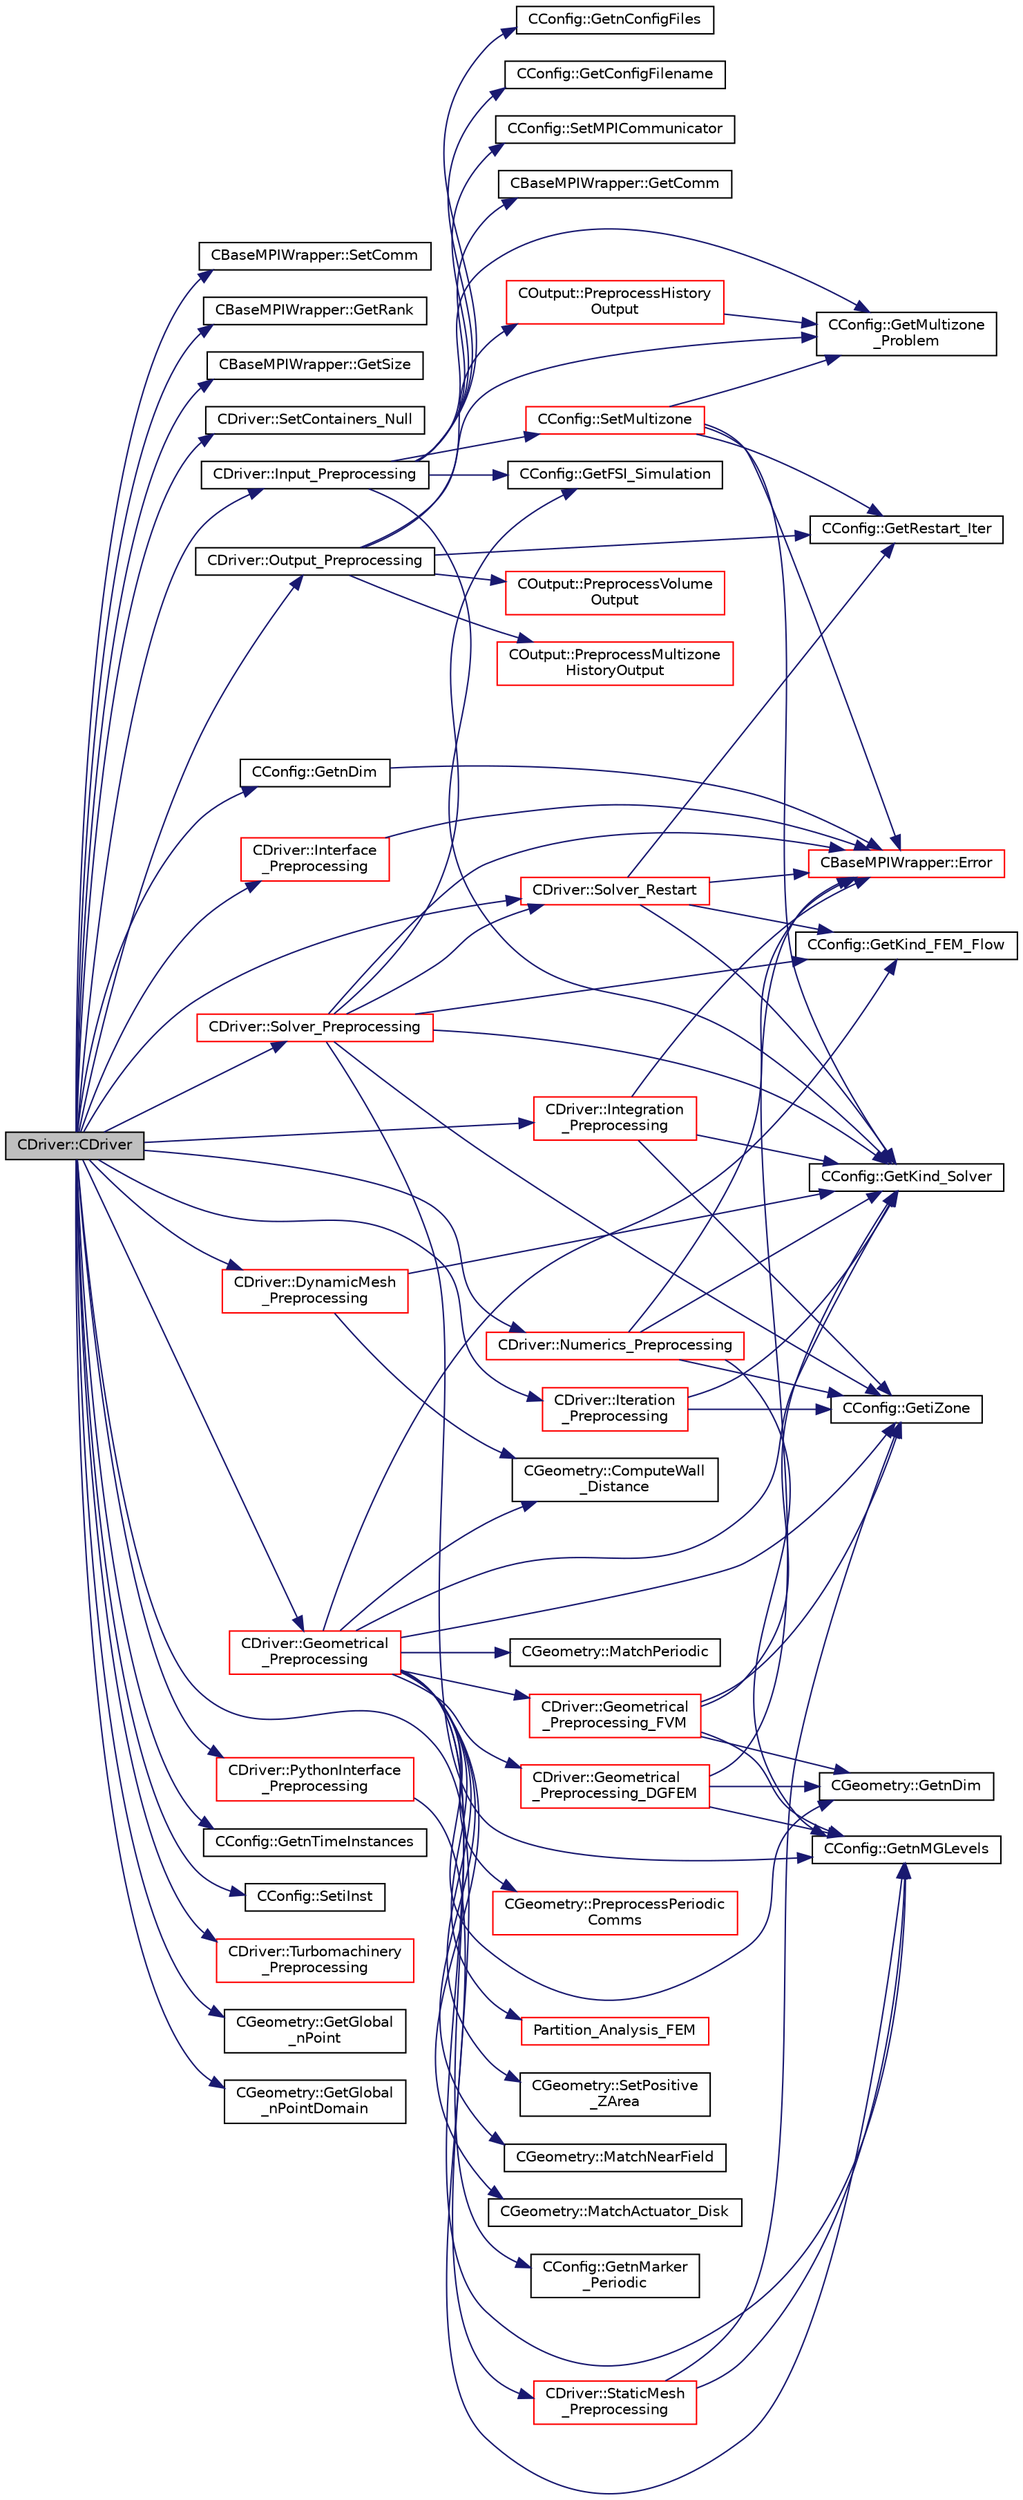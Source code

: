 digraph "CDriver::CDriver"
{
  edge [fontname="Helvetica",fontsize="10",labelfontname="Helvetica",labelfontsize="10"];
  node [fontname="Helvetica",fontsize="10",shape=record];
  rankdir="LR";
  Node0 [label="CDriver::CDriver",height=0.2,width=0.4,color="black", fillcolor="grey75", style="filled", fontcolor="black"];
  Node0 -> Node1 [color="midnightblue",fontsize="10",style="solid",fontname="Helvetica"];
  Node1 [label="CBaseMPIWrapper::SetComm",height=0.2,width=0.4,color="black", fillcolor="white", style="filled",URL="$class_c_base_m_p_i_wrapper.html#a905856173d43e72ba846f045cc7d6c21"];
  Node0 -> Node2 [color="midnightblue",fontsize="10",style="solid",fontname="Helvetica"];
  Node2 [label="CBaseMPIWrapper::GetRank",height=0.2,width=0.4,color="black", fillcolor="white", style="filled",URL="$class_c_base_m_p_i_wrapper.html#a801c6612161d6960c5cf25435f244101"];
  Node0 -> Node3 [color="midnightblue",fontsize="10",style="solid",fontname="Helvetica"];
  Node3 [label="CBaseMPIWrapper::GetSize",height=0.2,width=0.4,color="black", fillcolor="white", style="filled",URL="$class_c_base_m_p_i_wrapper.html#a1e80850252f6e4bfc8cd5275d6e3a615"];
  Node0 -> Node4 [color="midnightblue",fontsize="10",style="solid",fontname="Helvetica"];
  Node4 [label="CDriver::SetContainers_Null",height=0.2,width=0.4,color="black", fillcolor="white", style="filled",URL="$class_c_driver.html#aa7a970c2ac79bc466350834a75aab51a",tooltip="Init_Containers. "];
  Node0 -> Node5 [color="midnightblue",fontsize="10",style="solid",fontname="Helvetica"];
  Node5 [label="CDriver::Input_Preprocessing",height=0.2,width=0.4,color="black", fillcolor="white", style="filled",URL="$class_c_driver.html#a8310a8cc3f5bd3d2bb70340b44000562",tooltip="Read in the config and mesh files. "];
  Node5 -> Node6 [color="midnightblue",fontsize="10",style="solid",fontname="Helvetica"];
  Node6 [label="CConfig::GetnConfigFiles",height=0.2,width=0.4,color="black", fillcolor="white", style="filled",URL="$class_c_config.html#afdbdb94ae51f04a8da893505785588c4",tooltip="Get the number of config files. "];
  Node5 -> Node7 [color="midnightblue",fontsize="10",style="solid",fontname="Helvetica"];
  Node7 [label="CConfig::GetConfigFilename",height=0.2,width=0.4,color="black", fillcolor="white", style="filled",URL="$class_c_config.html#ab45b635f28a310c478d765f46d6aa812",tooltip="Get the filenames of the individual config files. "];
  Node5 -> Node8 [color="midnightblue",fontsize="10",style="solid",fontname="Helvetica"];
  Node8 [label="CConfig::SetMPICommunicator",height=0.2,width=0.4,color="black", fillcolor="white", style="filled",URL="$class_c_config.html#a8fe195d73ad49b5b29c7488bd01193a3",tooltip="Set the MPI communicator for SU2. "];
  Node5 -> Node9 [color="midnightblue",fontsize="10",style="solid",fontname="Helvetica"];
  Node9 [label="CBaseMPIWrapper::GetComm",height=0.2,width=0.4,color="black", fillcolor="white", style="filled",URL="$class_c_base_m_p_i_wrapper.html#adabb0218048bd2523476ca570ab84579"];
  Node5 -> Node10 [color="midnightblue",fontsize="10",style="solid",fontname="Helvetica"];
  Node10 [label="CConfig::GetMultizone\l_Problem",height=0.2,width=0.4,color="black", fillcolor="white", style="filled",URL="$class_c_config.html#ad9233b666b21e43c18592925be61cc9b",tooltip="Get whether the simulation we are running is a multizone simulation. "];
  Node5 -> Node11 [color="midnightblue",fontsize="10",style="solid",fontname="Helvetica"];
  Node11 [label="CConfig::SetMultizone",height=0.2,width=0.4,color="red", fillcolor="white", style="filled",URL="$class_c_config.html#af324a7309f26a81d9bc9025374b6b9eb",tooltip="Set multizone properties. "];
  Node11 -> Node13 [color="midnightblue",fontsize="10",style="solid",fontname="Helvetica"];
  Node13 [label="CBaseMPIWrapper::Error",height=0.2,width=0.4,color="red", fillcolor="white", style="filled",URL="$class_c_base_m_p_i_wrapper.html#a04457c47629bda56704e6a8804833eeb"];
  Node11 -> Node10 [color="midnightblue",fontsize="10",style="solid",fontname="Helvetica"];
  Node11 -> Node20 [color="midnightblue",fontsize="10",style="solid",fontname="Helvetica"];
  Node20 [label="CConfig::GetRestart_Iter",height=0.2,width=0.4,color="black", fillcolor="white", style="filled",URL="$class_c_config.html#adc13797fe94c17845a382dc34f706cfb",tooltip="Get the restart iteration. "];
  Node11 -> Node21 [color="midnightblue",fontsize="10",style="solid",fontname="Helvetica"];
  Node21 [label="CConfig::GetKind_Solver",height=0.2,width=0.4,color="black", fillcolor="white", style="filled",URL="$class_c_config.html#a0e2628fc803f14ec6179427ee02e8655",tooltip="Governing equations of the flow (it can be different from the run time equation). ..."];
  Node5 -> Node21 [color="midnightblue",fontsize="10",style="solid",fontname="Helvetica"];
  Node5 -> Node22 [color="midnightblue",fontsize="10",style="solid",fontname="Helvetica"];
  Node22 [label="CConfig::GetFSI_Simulation",height=0.2,width=0.4,color="black", fillcolor="white", style="filled",URL="$class_c_config.html#a9776c63953c047138e0f81d5b51cd895",tooltip="Check if the simulation we are running is a FSI simulation. "];
  Node0 -> Node23 [color="midnightblue",fontsize="10",style="solid",fontname="Helvetica"];
  Node23 [label="CConfig::GetnDim",height=0.2,width=0.4,color="black", fillcolor="white", style="filled",URL="$class_c_config.html#a3319ba2443ebe1c18080d12a8e751083",tooltip="Gets the number of dimensions in the mesh file. "];
  Node23 -> Node13 [color="midnightblue",fontsize="10",style="solid",fontname="Helvetica"];
  Node0 -> Node24 [color="midnightblue",fontsize="10",style="solid",fontname="Helvetica"];
  Node24 [label="CDriver::Output_Preprocessing",height=0.2,width=0.4,color="black", fillcolor="white", style="filled",URL="$class_c_driver.html#a7ca93236effb813c3af9e00688659976",tooltip="Preprocess the output container. "];
  Node24 -> Node25 [color="midnightblue",fontsize="10",style="solid",fontname="Helvetica"];
  Node25 [label="COutput::PreprocessHistory\lOutput",height=0.2,width=0.4,color="red", fillcolor="white", style="filled",URL="$class_c_output.html#afbd232d7c9236d1415382a195f6cff4e",tooltip="Preprocess the history output by setting the history fields and opening the history file..."];
  Node25 -> Node10 [color="midnightblue",fontsize="10",style="solid",fontname="Helvetica"];
  Node24 -> Node44 [color="midnightblue",fontsize="10",style="solid",fontname="Helvetica"];
  Node44 [label="COutput::PreprocessVolume\lOutput",height=0.2,width=0.4,color="red", fillcolor="white", style="filled",URL="$class_c_output.html#a449d9a56310fdb131852ced74556940d",tooltip="Preprocess the volume output by setting the requested volume output fields. "];
  Node24 -> Node10 [color="midnightblue",fontsize="10",style="solid",fontname="Helvetica"];
  Node24 -> Node46 [color="midnightblue",fontsize="10",style="solid",fontname="Helvetica"];
  Node46 [label="COutput::PreprocessMultizone\lHistoryOutput",height=0.2,width=0.4,color="red", fillcolor="white", style="filled",URL="$class_c_output.html#a638e3fa3f488f610107742dda71c1b53",tooltip="Preprocess the history output by setting the history fields and opening the history file..."];
  Node24 -> Node20 [color="midnightblue",fontsize="10",style="solid",fontname="Helvetica"];
  Node0 -> Node48 [color="midnightblue",fontsize="10",style="solid",fontname="Helvetica"];
  Node48 [label="CConfig::GetnTimeInstances",height=0.2,width=0.4,color="black", fillcolor="white", style="filled",URL="$class_c_config.html#a2e52fd45c8b5179c9cb3ce5fff935f11",tooltip="Retrieves the number of periodic time instances for Harmonic Balance. "];
  Node0 -> Node49 [color="midnightblue",fontsize="10",style="solid",fontname="Helvetica"];
  Node49 [label="CConfig::SetiInst",height=0.2,width=0.4,color="black", fillcolor="white", style="filled",URL="$class_c_config.html#a6dab8885337e23ee4cdca66b39a2e88c",tooltip="Set the current instance. "];
  Node0 -> Node50 [color="midnightblue",fontsize="10",style="solid",fontname="Helvetica"];
  Node50 [label="CDriver::Geometrical\l_Preprocessing",height=0.2,width=0.4,color="red", fillcolor="white", style="filled",URL="$class_c_driver.html#ad3d55fa299acdb779a7772bcee249004",tooltip="Construction of the edge-based data structure and the multigrid structure. "];
  Node50 -> Node51 [color="midnightblue",fontsize="10",style="solid",fontname="Helvetica"];
  Node51 [label="CConfig::GetiZone",height=0.2,width=0.4,color="black", fillcolor="white", style="filled",URL="$class_c_config.html#ac09e21f44792b38adb3f933a4426b25f",tooltip="Provides the number of varaibles. "];
  Node50 -> Node52 [color="midnightblue",fontsize="10",style="solid",fontname="Helvetica"];
  Node52 [label="CConfig::GetKind_FEM_Flow",height=0.2,width=0.4,color="black", fillcolor="white", style="filled",URL="$class_c_config.html#ab420f3ec3444474e653d0788025e3f86",tooltip="Get the kind of finite element convective numerical scheme for the flow equations. "];
  Node50 -> Node53 [color="midnightblue",fontsize="10",style="solid",fontname="Helvetica"];
  Node53 [label="CDriver::Geometrical\l_Preprocessing_DGFEM",height=0.2,width=0.4,color="red", fillcolor="white", style="filled",URL="$class_c_driver.html#a2d9ea1c3d957f03fa5e22fa55e3369a6",tooltip="Do the geometrical preprocessing for the DG FEM solver. "];
  Node53 -> Node54 [color="midnightblue",fontsize="10",style="solid",fontname="Helvetica"];
  Node54 [label="CGeometry::GetnDim",height=0.2,width=0.4,color="black", fillcolor="white", style="filled",URL="$class_c_geometry.html#a2af01006c0c4f74ba089582f1a3587fe",tooltip="Get number of coordinates. "];
  Node53 -> Node56 [color="midnightblue",fontsize="10",style="solid",fontname="Helvetica"];
  Node56 [label="CConfig::GetnMGLevels",height=0.2,width=0.4,color="black", fillcolor="white", style="filled",URL="$class_c_config.html#aea7f78497a5cd863bd065391232329fd",tooltip="Get the number of multigrid levels. "];
  Node53 -> Node13 [color="midnightblue",fontsize="10",style="solid",fontname="Helvetica"];
  Node50 -> Node112 [color="midnightblue",fontsize="10",style="solid",fontname="Helvetica"];
  Node112 [label="CDriver::Geometrical\l_Preprocessing_FVM",height=0.2,width=0.4,color="red", fillcolor="white", style="filled",URL="$class_c_driver.html#a2007d2233a2d935a90140499ec4822a4",tooltip="Geometrical_Preprocessing_FVM. "];
  Node112 -> Node51 [color="midnightblue",fontsize="10",style="solid",fontname="Helvetica"];
  Node112 -> Node56 [color="midnightblue",fontsize="10",style="solid",fontname="Helvetica"];
  Node112 -> Node54 [color="midnightblue",fontsize="10",style="solid",fontname="Helvetica"];
  Node112 -> Node21 [color="midnightblue",fontsize="10",style="solid",fontname="Helvetica"];
  Node50 -> Node56 [color="midnightblue",fontsize="10",style="solid",fontname="Helvetica"];
  Node50 -> Node54 [color="midnightblue",fontsize="10",style="solid",fontname="Helvetica"];
  Node50 -> Node21 [color="midnightblue",fontsize="10",style="solid",fontname="Helvetica"];
  Node50 -> Node173 [color="midnightblue",fontsize="10",style="solid",fontname="Helvetica"];
  Node173 [label="CGeometry::ComputeWall\l_Distance",height=0.2,width=0.4,color="black", fillcolor="white", style="filled",URL="$class_c_geometry.html#a93454bd7724a75f30983a505f97dd8be",tooltip="Computes the wall distance. "];
  Node50 -> Node174 [color="midnightblue",fontsize="10",style="solid",fontname="Helvetica"];
  Node174 [label="CGeometry::SetPositive\l_ZArea",height=0.2,width=0.4,color="black", fillcolor="white", style="filled",URL="$class_c_geometry.html#af48e0c476f61f829ffd2a9ac42f61775",tooltip="Sets area to be positive in Z direction. "];
  Node50 -> Node175 [color="midnightblue",fontsize="10",style="solid",fontname="Helvetica"];
  Node175 [label="CGeometry::MatchNearField",height=0.2,width=0.4,color="black", fillcolor="white", style="filled",URL="$class_c_geometry.html#a81fd6d0089bcdb7af81d4a0ffcfb5a6e",tooltip="A virtual member. "];
  Node50 -> Node176 [color="midnightblue",fontsize="10",style="solid",fontname="Helvetica"];
  Node176 [label="CGeometry::MatchActuator_Disk",height=0.2,width=0.4,color="black", fillcolor="white", style="filled",URL="$class_c_geometry.html#afa7f1112c747c867ea663c7660b5b6b0",tooltip="A virtual member. "];
  Node50 -> Node177 [color="midnightblue",fontsize="10",style="solid",fontname="Helvetica"];
  Node177 [label="CConfig::GetnMarker\l_Periodic",height=0.2,width=0.4,color="black", fillcolor="white", style="filled",URL="$class_c_config.html#acb987cc89f9d201ece1b664c2a2a594d",tooltip="Get the total number of periodic markers. "];
  Node50 -> Node178 [color="midnightblue",fontsize="10",style="solid",fontname="Helvetica"];
  Node178 [label="CGeometry::MatchPeriodic",height=0.2,width=0.4,color="black", fillcolor="white", style="filled",URL="$class_c_geometry.html#aa5cd5ec2d23e572e916358c3b95f8231",tooltip="A virtual member. "];
  Node50 -> Node179 [color="midnightblue",fontsize="10",style="solid",fontname="Helvetica"];
  Node179 [label="CGeometry::PreprocessPeriodic\lComms",height=0.2,width=0.4,color="red", fillcolor="white", style="filled",URL="$class_c_geometry.html#a7c4fd8aa54722efc3d52a7cb70485ecb",tooltip="Routine to set up persistent data structures for periodic communications. "];
  Node50 -> Node186 [color="midnightblue",fontsize="10",style="solid",fontname="Helvetica"];
  Node186 [label="Partition_Analysis_FEM",height=0.2,width=0.4,color="red", fillcolor="white", style="filled",URL="$definition__structure_8hpp.html#ac8f2a44b074b895036080900e1315053",tooltip="Performs an analysis of the mesh partitions for distributed memory calculations for the FEM solver..."];
  Node0 -> Node201 [color="midnightblue",fontsize="10",style="solid",fontname="Helvetica"];
  Node201 [label="CDriver::Solver_Preprocessing",height=0.2,width=0.4,color="red", fillcolor="white", style="filled",URL="$class_c_driver.html#add15058928d0b7462a7b8257417d0914",tooltip="Definition and allocation of all solution classes. "];
  Node201 -> Node51 [color="midnightblue",fontsize="10",style="solid",fontname="Helvetica"];
  Node201 -> Node56 [color="midnightblue",fontsize="10",style="solid",fontname="Helvetica"];
  Node201 -> Node21 [color="midnightblue",fontsize="10",style="solid",fontname="Helvetica"];
  Node201 -> Node52 [color="midnightblue",fontsize="10",style="solid",fontname="Helvetica"];
  Node201 -> Node13 [color="midnightblue",fontsize="10",style="solid",fontname="Helvetica"];
  Node201 -> Node22 [color="midnightblue",fontsize="10",style="solid",fontname="Helvetica"];
  Node201 -> Node214 [color="midnightblue",fontsize="10",style="solid",fontname="Helvetica"];
  Node214 [label="CDriver::Solver_Restart",height=0.2,width=0.4,color="red", fillcolor="white", style="filled",URL="$class_c_driver.html#aa80035d9abc789c07b30280d2435dcf6",tooltip="Restart of the solvers from the restart files. "];
  Node214 -> Node20 [color="midnightblue",fontsize="10",style="solid",fontname="Helvetica"];
  Node214 -> Node21 [color="midnightblue",fontsize="10",style="solid",fontname="Helvetica"];
  Node214 -> Node52 [color="midnightblue",fontsize="10",style="solid",fontname="Helvetica"];
  Node214 -> Node13 [color="midnightblue",fontsize="10",style="solid",fontname="Helvetica"];
  Node0 -> Node241 [color="midnightblue",fontsize="10",style="solid",fontname="Helvetica"];
  Node241 [label="CDriver::Numerics_Preprocessing",height=0.2,width=0.4,color="red", fillcolor="white", style="filled",URL="$class_c_driver.html#a5c0a3e0cf9f6c3931d307aef1aba7bf4",tooltip="Definition and allocation of all solver classes. "];
  Node241 -> Node51 [color="midnightblue",fontsize="10",style="solid",fontname="Helvetica"];
  Node241 -> Node56 [color="midnightblue",fontsize="10",style="solid",fontname="Helvetica"];
  Node241 -> Node21 [color="midnightblue",fontsize="10",style="solid",fontname="Helvetica"];
  Node241 -> Node13 [color="midnightblue",fontsize="10",style="solid",fontname="Helvetica"];
  Node0 -> Node269 [color="midnightblue",fontsize="10",style="solid",fontname="Helvetica"];
  Node269 [label="CDriver::Integration\l_Preprocessing",height=0.2,width=0.4,color="red", fillcolor="white", style="filled",URL="$class_c_driver.html#a3801006f6c3c5269ec760fb1d29803b4",tooltip="Definition and allocation of all integration classes. "];
  Node269 -> Node51 [color="midnightblue",fontsize="10",style="solid",fontname="Helvetica"];
  Node269 -> Node21 [color="midnightblue",fontsize="10",style="solid",fontname="Helvetica"];
  Node269 -> Node13 [color="midnightblue",fontsize="10",style="solid",fontname="Helvetica"];
  Node0 -> Node270 [color="midnightblue",fontsize="10",style="solid",fontname="Helvetica"];
  Node270 [label="CDriver::Iteration\l_Preprocessing",height=0.2,width=0.4,color="red", fillcolor="white", style="filled",URL="$class_c_driver.html#a4d644b9300e6c402527641a5efcdfecd",tooltip="Definition of the physics iteration class or within a single zone. "];
  Node270 -> Node51 [color="midnightblue",fontsize="10",style="solid",fontname="Helvetica"];
  Node270 -> Node21 [color="midnightblue",fontsize="10",style="solid",fontname="Helvetica"];
  Node0 -> Node272 [color="midnightblue",fontsize="10",style="solid",fontname="Helvetica"];
  Node272 [label="CDriver::DynamicMesh\l_Preprocessing",height=0.2,width=0.4,color="red", fillcolor="white", style="filled",URL="$class_c_driver.html#af585d91d9c08dbddcc2b3e67dd5f5af9",tooltip="GridMovement_Preprocessing. "];
  Node272 -> Node21 [color="midnightblue",fontsize="10",style="solid",fontname="Helvetica"];
  Node272 -> Node173 [color="midnightblue",fontsize="10",style="solid",fontname="Helvetica"];
  Node0 -> Node568 [color="midnightblue",fontsize="10",style="solid",fontname="Helvetica"];
  Node568 [label="CDriver::StaticMesh\l_Preprocessing",height=0.2,width=0.4,color="red", fillcolor="white", style="filled",URL="$class_c_driver.html#ac4ac2e6f55c3956cfa44e07e03509112",tooltip="Initiate value for static mesh movement such as the gridVel for the ROTATING frame. "];
  Node568 -> Node51 [color="midnightblue",fontsize="10",style="solid",fontname="Helvetica"];
  Node568 -> Node56 [color="midnightblue",fontsize="10",style="solid",fontname="Helvetica"];
  Node0 -> Node577 [color="midnightblue",fontsize="10",style="solid",fontname="Helvetica"];
  Node577 [label="CDriver::Interface\l_Preprocessing",height=0.2,width=0.4,color="red", fillcolor="white", style="filled",URL="$class_c_driver.html#a7ddcd1ff9d720a5ce2e57fc201410d95",tooltip="Definition and allocation of all interface classes. "];
  Node577 -> Node13 [color="midnightblue",fontsize="10",style="solid",fontname="Helvetica"];
  Node0 -> Node214 [color="midnightblue",fontsize="10",style="solid",fontname="Helvetica"];
  Node0 -> Node582 [color="midnightblue",fontsize="10",style="solid",fontname="Helvetica"];
  Node582 [label="CDriver::Turbomachinery\l_Preprocessing",height=0.2,width=0.4,color="red", fillcolor="white", style="filled",URL="$class_c_driver.html#a9189caa3851cae4f1c52d5a7a00e5b27",tooltip="Initiate value for static mesh movement such as the gridVel for the ROTATING frame. "];
  Node0 -> Node611 [color="midnightblue",fontsize="10",style="solid",fontname="Helvetica"];
  Node611 [label="CDriver::PythonInterface\l_Preprocessing",height=0.2,width=0.4,color="red", fillcolor="white", style="filled",URL="$class_c_driver.html#aff17f90d1f041cac6ddaf9d3f7450dbe",tooltip="Initialize Python interface functionalities. "];
  Node611 -> Node56 [color="midnightblue",fontsize="10",style="solid",fontname="Helvetica"];
  Node0 -> Node620 [color="midnightblue",fontsize="10",style="solid",fontname="Helvetica"];
  Node620 [label="CGeometry::GetGlobal\l_nPoint",height=0.2,width=0.4,color="black", fillcolor="white", style="filled",URL="$class_c_geometry.html#ab4e274c4bdfb54692d35393d2d312409",tooltip="A virtual member. "];
  Node0 -> Node621 [color="midnightblue",fontsize="10",style="solid",fontname="Helvetica"];
  Node621 [label="CGeometry::GetGlobal\l_nPointDomain",height=0.2,width=0.4,color="black", fillcolor="white", style="filled",URL="$class_c_geometry.html#a22f1fbc70d2133f1d1924cc7b56caee9",tooltip="A virtual member. "];
}
